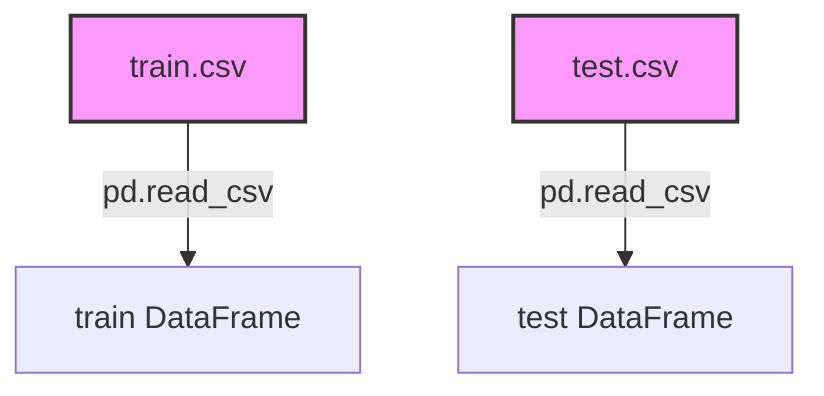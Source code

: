 flowchart TD
    A1["train.csv"]:::dataSource -->|pd.read_csv| B1["train DataFrame"]
    A2["test.csv"]:::dataSource -->|pd.read_csv| B2["test DataFrame"]

classDef dataSource fill:#f9f,stroke:#333,stroke-width:2px;